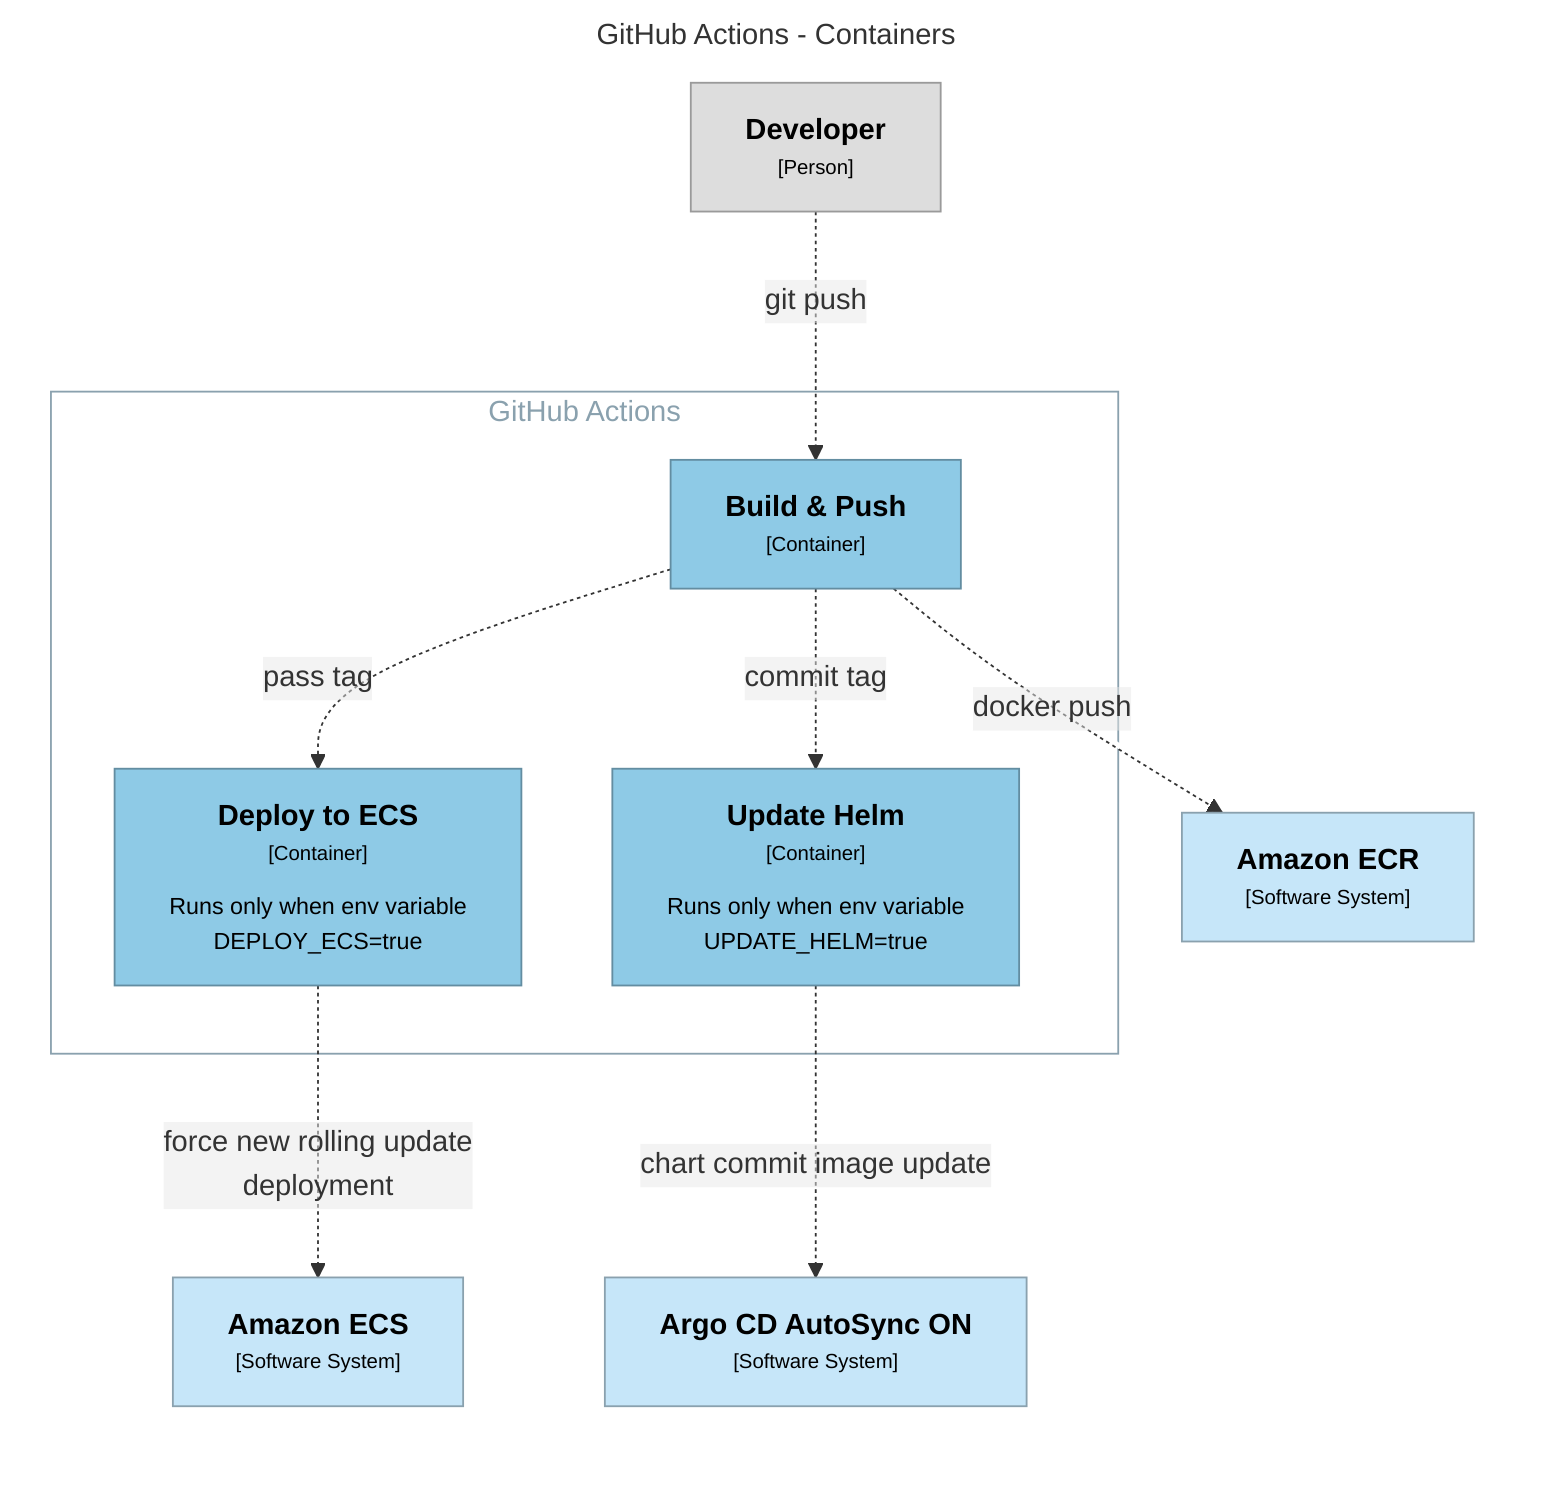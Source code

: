 graph LR
  linkStyle default fill:#ffffff

  subgraph diagram ["GitHub Actions - Containers"]
    style diagram fill:#ffffff,stroke:#ffffff

    1["<div style='font-weight: bold'>Developer</div><div style='font-size: 70%; margin-top: 0px'>[Person]</div>"]
    style 1 fill:#dddddd,stroke:#9a9a9a,color:#000000
    6["<div style='font-weight: bold'>Amazon ECR</div><div style='font-size: 70%; margin-top: 0px'>[Software System]</div>"]
    style 6 fill:#c6e6f9,stroke:#8aa1ae,color:#000000
    7["<div style='font-weight: bold'>Amazon ECS</div><div style='font-size: 70%; margin-top: 0px'>[Software System]</div>"]
    style 7 fill:#c6e6f9,stroke:#8aa1ae,color:#000000
    8["<div style='font-weight: bold'>Argo CD AutoSync ON</div><div style='font-size: 70%; margin-top: 0px'>[Software System]</div>"]
    style 8 fill:#c6e6f9,stroke:#8aa1ae,color:#000000

    subgraph 2 ["GitHub Actions"]
      style 2 fill:#ffffff,stroke:#8aa1ae,color:#8aa1ae

      3["<div style='font-weight: bold'>Build & Push</div><div style='font-size: 70%; margin-top: 0px'>[Container]</div>"]
      style 3 fill:#8ecae6,stroke:#638da1,color:#000000
      4["<div style='font-weight: bold'>Deploy to ECS</div><div style='font-size: 70%; margin-top: 0px'>[Container]</div><div style='font-size: 80%; margin-top:10px'>Runs only when env variable<br />DEPLOY_ECS=true</div>"]
      style 4 fill:#8ecae6,stroke:#638da1,color:#000000
      5["<div style='font-weight: bold'>Update Helm</div><div style='font-size: 70%; margin-top: 0px'>[Container]</div><div style='font-size: 80%; margin-top:10px'>Runs only when env variable<br />UPDATE_HELM=true</div>"]
      style 5 fill:#8ecae6,stroke:#638da1,color:#000000
    end

    1-. "<div>git push</div><div style='font-size: 70%'></div>" .->3
    3-. "<div>docker push</div><div style='font-size: 70%'></div>" .->6
    3-. "<div>pass tag</div><div style='font-size: 70%'></div>" .->4
    3-. "<div>commit tag</div><div style='font-size: 70%'></div>" .->5
    4-. "<div>force new rolling update<br />deployment</div><div style='font-size: 70%'></div>" .->7
    5-. "<div>chart commit image update</div><div style='font-size: 70%'></div>" .->8
  end